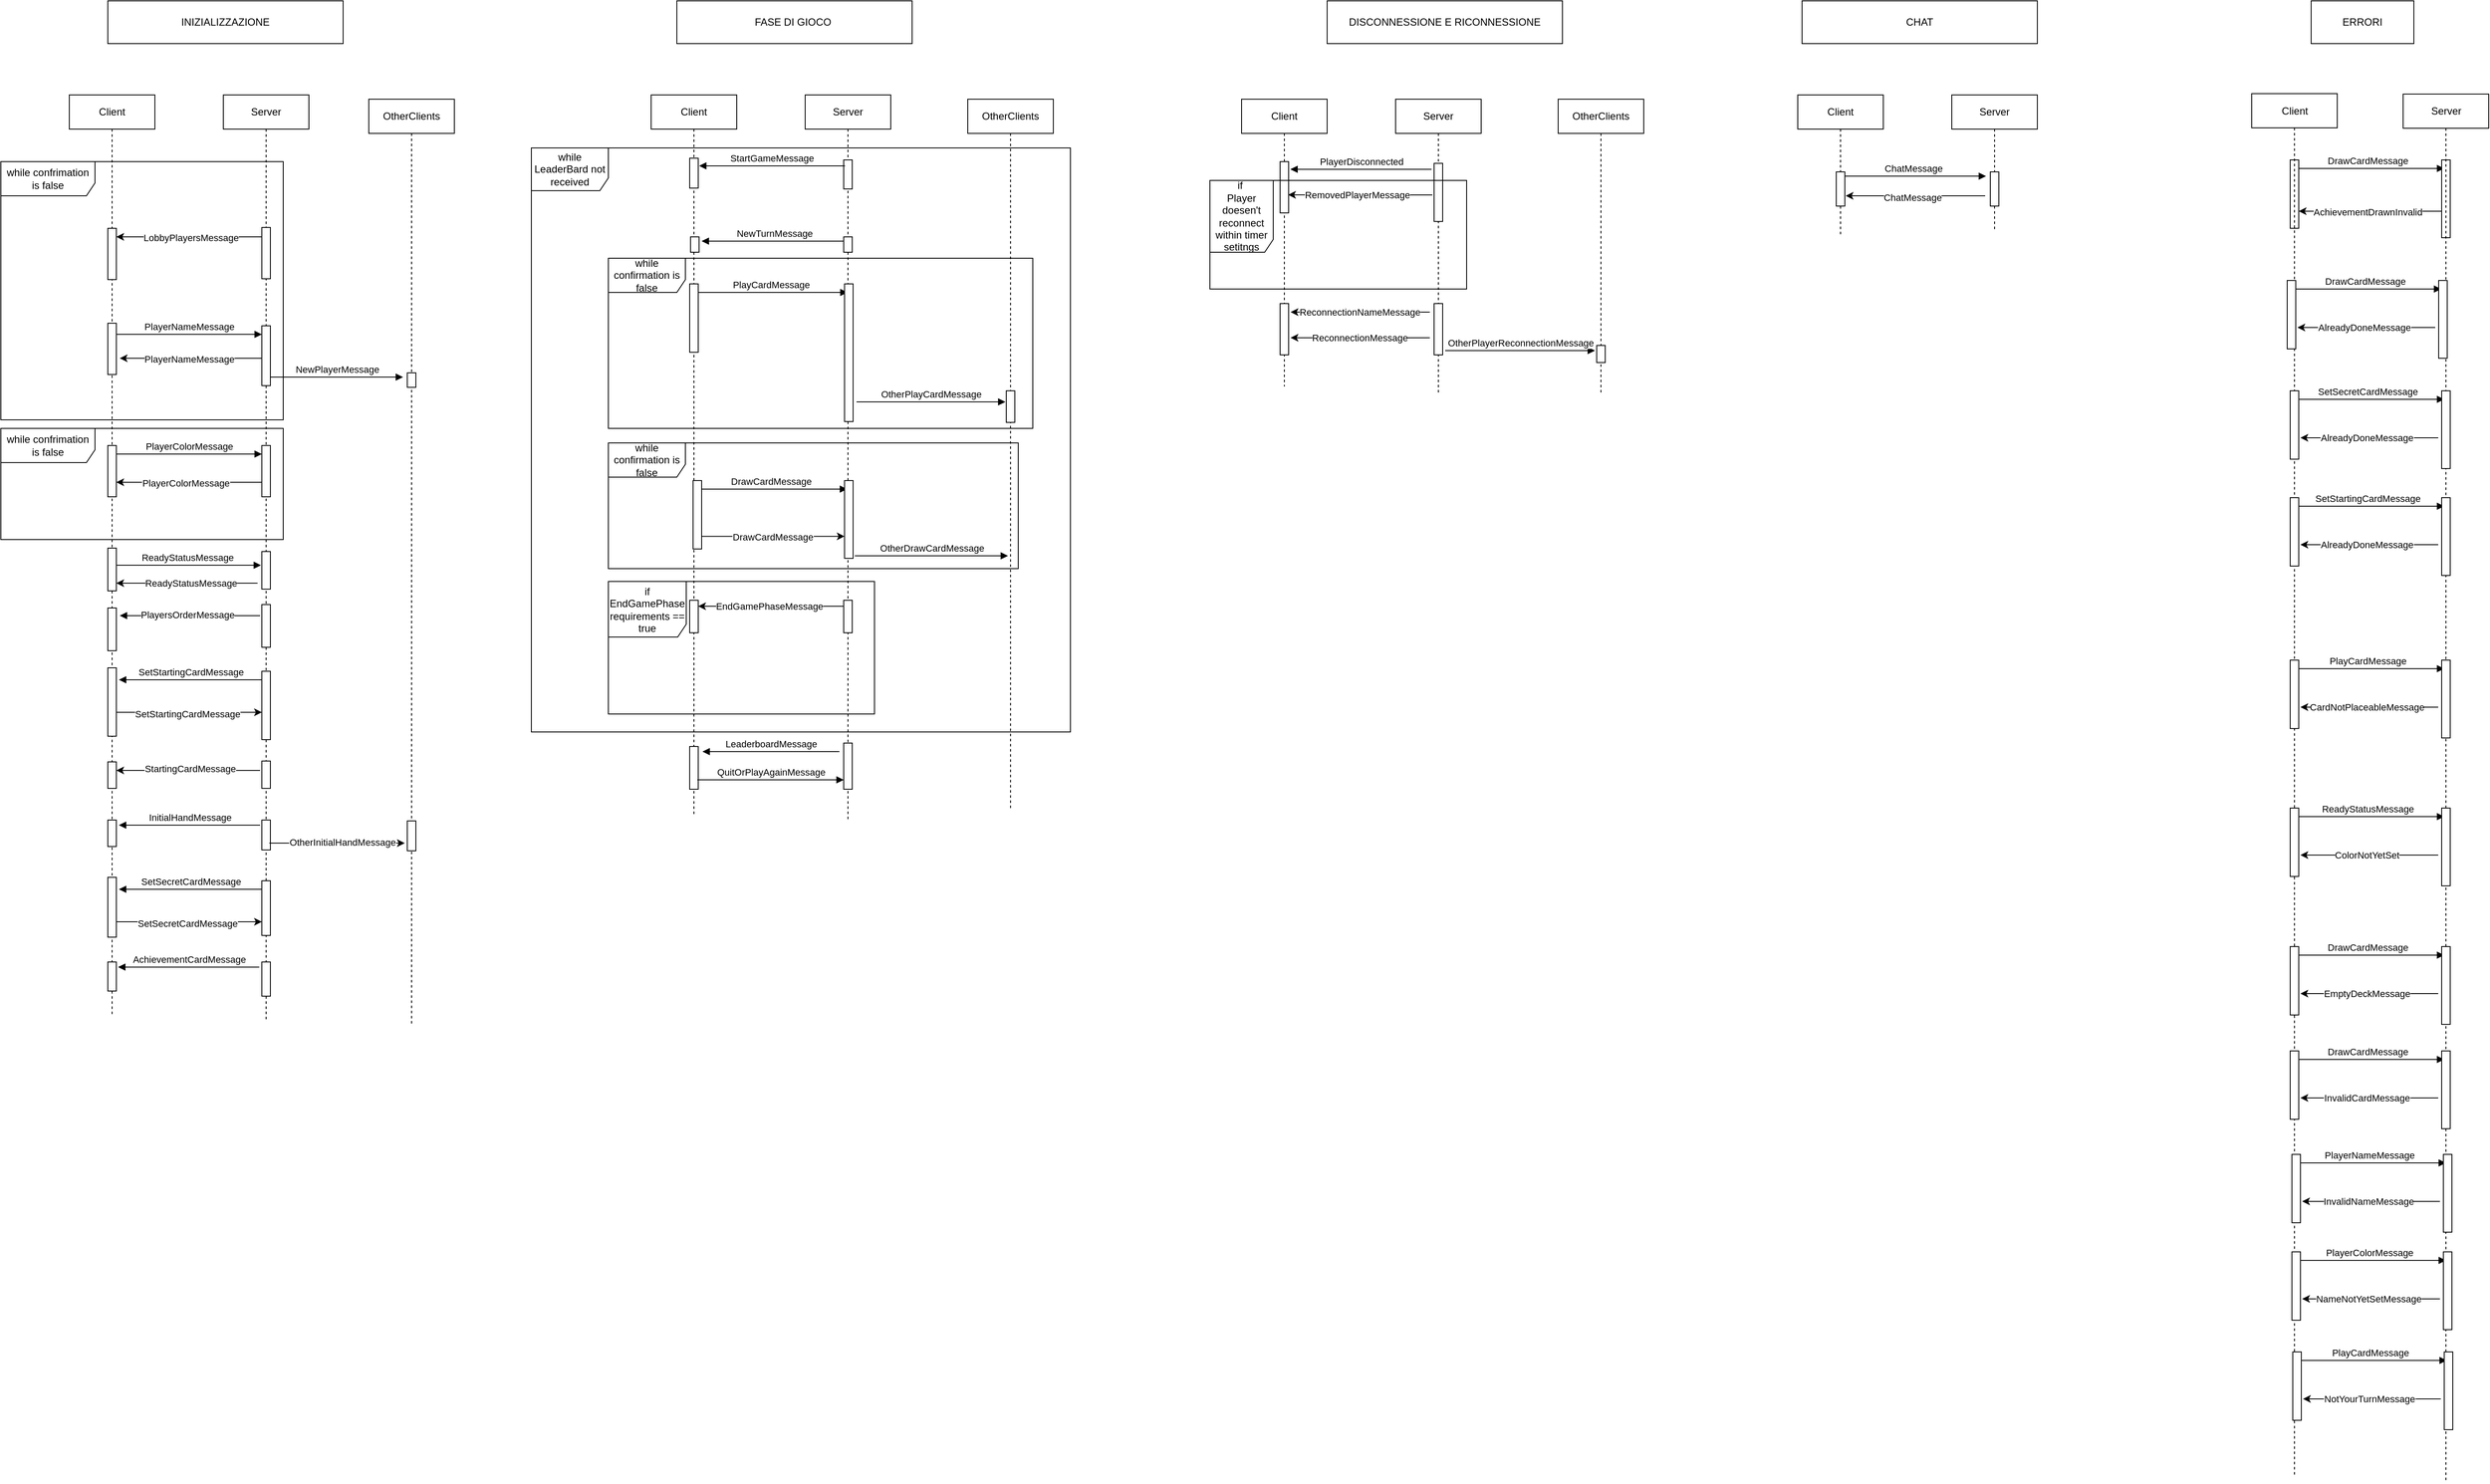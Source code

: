 <mxfile version="24.6.3" type="github">
  <diagram name="Page-1" id="2YBvvXClWsGukQMizWep">
    <mxGraphModel dx="2872" dy="1516" grid="0" gridSize="10" guides="1" tooltips="1" connect="1" arrows="1" fold="1" page="0" pageScale="1" pageWidth="850" pageHeight="1100" math="0" shadow="0">
      <root>
        <mxCell id="0" />
        <mxCell id="1" parent="0" />
        <mxCell id="aM9ryv3xv72pqoxQDRHE-1" value="Client" style="shape=umlLifeline;perimeter=lifelinePerimeter;whiteSpace=wrap;html=1;container=0;dropTarget=0;collapsible=0;recursiveResize=0;outlineConnect=0;portConstraint=eastwest;newEdgeStyle={&quot;edgeStyle&quot;:&quot;elbowEdgeStyle&quot;,&quot;elbow&quot;:&quot;vertical&quot;,&quot;curved&quot;:0,&quot;rounded&quot;:0};" parent="1" vertex="1">
          <mxGeometry x="40" y="10" width="100" height="1076" as="geometry" />
        </mxCell>
        <mxCell id="aM9ryv3xv72pqoxQDRHE-2" value="" style="html=1;points=[];perimeter=orthogonalPerimeter;outlineConnect=0;targetShapes=umlLifeline;portConstraint=eastwest;newEdgeStyle={&quot;edgeStyle&quot;:&quot;elbowEdgeStyle&quot;,&quot;elbow&quot;:&quot;vertical&quot;,&quot;curved&quot;:0,&quot;rounded&quot;:0};" parent="aM9ryv3xv72pqoxQDRHE-1" vertex="1">
          <mxGeometry x="45" y="267" width="10" height="60" as="geometry" />
        </mxCell>
        <mxCell id="TzS1LCkyJQZkEgtBNQex-35" value="" style="html=1;points=[[0,0,0,0,5],[0,1,0,0,-5],[1,0,0,0,5],[1,1,0,0,-5]];perimeter=orthogonalPerimeter;outlineConnect=0;targetShapes=umlLifeline;portConstraint=eastwest;newEdgeStyle={&quot;curved&quot;:0,&quot;rounded&quot;:0};" parent="aM9ryv3xv72pqoxQDRHE-1" vertex="1">
          <mxGeometry x="45" y="670" width="10" height="80" as="geometry" />
        </mxCell>
        <mxCell id="Fvfi_yW-NIccIC17RvOr-3" value="" style="html=1;points=[[0,0,0,0,5],[0,1,0,0,-5],[1,0,0,0,5],[1,1,0,0,-5]];perimeter=orthogonalPerimeter;outlineConnect=0;targetShapes=umlLifeline;portConstraint=eastwest;newEdgeStyle={&quot;curved&quot;:0,&quot;rounded&quot;:0};" parent="aM9ryv3xv72pqoxQDRHE-1" vertex="1">
          <mxGeometry x="45" y="848" width="10" height="31" as="geometry" />
        </mxCell>
        <mxCell id="aM9ryv3xv72pqoxQDRHE-5" value="Server" style="shape=umlLifeline;perimeter=lifelinePerimeter;whiteSpace=wrap;html=1;container=0;dropTarget=0;collapsible=0;recursiveResize=0;outlineConnect=0;portConstraint=eastwest;newEdgeStyle={&quot;edgeStyle&quot;:&quot;elbowEdgeStyle&quot;,&quot;elbow&quot;:&quot;vertical&quot;,&quot;curved&quot;:0,&quot;rounded&quot;:0};" parent="1" vertex="1">
          <mxGeometry x="220" y="10" width="100" height="1083" as="geometry" />
        </mxCell>
        <mxCell id="aM9ryv3xv72pqoxQDRHE-6" value="" style="html=1;points=[];perimeter=orthogonalPerimeter;outlineConnect=0;targetShapes=umlLifeline;portConstraint=eastwest;newEdgeStyle={&quot;edgeStyle&quot;:&quot;elbowEdgeStyle&quot;,&quot;elbow&quot;:&quot;vertical&quot;,&quot;curved&quot;:0,&quot;rounded&quot;:0};" parent="aM9ryv3xv72pqoxQDRHE-5" vertex="1">
          <mxGeometry x="45" y="270" width="10" height="70" as="geometry" />
        </mxCell>
        <mxCell id="TzS1LCkyJQZkEgtBNQex-30" value="" style="html=1;points=[[0,0,0,0,5],[0,1,0,0,-5],[1,0,0,0,5],[1,1,0,0,-5]];perimeter=orthogonalPerimeter;outlineConnect=0;targetShapes=umlLifeline;portConstraint=eastwest;newEdgeStyle={&quot;curved&quot;:0,&quot;rounded&quot;:0};" parent="aM9ryv3xv72pqoxQDRHE-5" vertex="1">
          <mxGeometry x="45" y="674" width="10" height="80" as="geometry" />
        </mxCell>
        <mxCell id="TzS1LCkyJQZkEgtBNQex-49" value="" style="html=1;points=[[0,0,0,0,5],[0,1,0,0,-5],[1,0,0,0,5],[1,1,0,0,-5]];perimeter=orthogonalPerimeter;outlineConnect=0;targetShapes=umlLifeline;portConstraint=eastwest;newEdgeStyle={&quot;curved&quot;:0,&quot;rounded&quot;:0};" parent="aM9ryv3xv72pqoxQDRHE-5" vertex="1">
          <mxGeometry x="45" y="534" width="10" height="44" as="geometry" />
        </mxCell>
        <mxCell id="Fvfi_yW-NIccIC17RvOr-4" value="" style="html=1;points=[[0,0,0,0,5],[0,1,0,0,-5],[1,0,0,0,5],[1,1,0,0,-5]];perimeter=orthogonalPerimeter;outlineConnect=0;targetShapes=umlLifeline;portConstraint=eastwest;newEdgeStyle={&quot;curved&quot;:0,&quot;rounded&quot;:0};" parent="aM9ryv3xv72pqoxQDRHE-5" vertex="1">
          <mxGeometry x="45" y="848" width="10" height="35" as="geometry" />
        </mxCell>
        <mxCell id="Fvfi_yW-NIccIC17RvOr-9" value="" style="html=1;points=[[0,0,0,0,5],[0,1,0,0,-5],[1,0,0,0,5],[1,1,0,0,-5]];perimeter=orthogonalPerimeter;outlineConnect=0;targetShapes=umlLifeline;portConstraint=eastwest;newEdgeStyle={&quot;curved&quot;:0,&quot;rounded&quot;:0};" parent="aM9ryv3xv72pqoxQDRHE-5" vertex="1">
          <mxGeometry x="45" y="596" width="10" height="50" as="geometry" />
        </mxCell>
        <mxCell id="DGeFTbc-uDnH9qFSbPcV-22" value="" style="html=1;points=[[0,0,0,0,5],[0,1,0,0,-5],[1,0,0,0,5],[1,1,0,0,-5]];perimeter=orthogonalPerimeter;outlineConnect=0;targetShapes=umlLifeline;portConstraint=eastwest;newEdgeStyle={&quot;curved&quot;:0,&quot;rounded&quot;:0};" parent="aM9ryv3xv72pqoxQDRHE-5" vertex="1">
          <mxGeometry x="45" y="779" width="10" height="32" as="geometry" />
        </mxCell>
        <mxCell id="aM9ryv3xv72pqoxQDRHE-7" value="PlayerNameMessage" style="html=1;verticalAlign=bottom;endArrow=block;edgeStyle=elbowEdgeStyle;elbow=horizontal;curved=0;rounded=0;" parent="1" source="aM9ryv3xv72pqoxQDRHE-2" target="aM9ryv3xv72pqoxQDRHE-6" edge="1">
          <mxGeometry relative="1" as="geometry">
            <mxPoint x="195" y="300" as="sourcePoint" />
            <Array as="points">
              <mxPoint x="180" y="290" />
            </Array>
          </mxGeometry>
        </mxCell>
        <mxCell id="TzS1LCkyJQZkEgtBNQex-1" value="while confrimation is false" style="shape=umlFrame;whiteSpace=wrap;html=1;pointerEvents=0;width=110;height=40;" parent="1" vertex="1">
          <mxGeometry x="-40" y="88" width="330" height="302" as="geometry" />
        </mxCell>
        <mxCell id="TzS1LCkyJQZkEgtBNQex-18" value="" style="html=1;points=[];perimeter=orthogonalPerimeter;outlineConnect=0;targetShapes=umlLifeline;portConstraint=eastwest;newEdgeStyle={&quot;edgeStyle&quot;:&quot;elbowEdgeStyle&quot;,&quot;elbow&quot;:&quot;vertical&quot;,&quot;curved&quot;:0,&quot;rounded&quot;:0};" parent="1" vertex="1">
          <mxGeometry x="85" y="420" width="10" height="60" as="geometry" />
        </mxCell>
        <mxCell id="TzS1LCkyJQZkEgtBNQex-19" value="" style="html=1;points=[];perimeter=orthogonalPerimeter;outlineConnect=0;targetShapes=umlLifeline;portConstraint=eastwest;newEdgeStyle={&quot;edgeStyle&quot;:&quot;elbowEdgeStyle&quot;,&quot;elbow&quot;:&quot;vertical&quot;,&quot;curved&quot;:0,&quot;rounded&quot;:0};" parent="1" vertex="1">
          <mxGeometry x="265" y="420" width="10" height="60" as="geometry" />
        </mxCell>
        <mxCell id="TzS1LCkyJQZkEgtBNQex-20" value="PlayerColorMessage" style="html=1;verticalAlign=bottom;endArrow=block;edgeStyle=elbowEdgeStyle;elbow=horizontal;curved=0;rounded=0;" parent="1" source="TzS1LCkyJQZkEgtBNQex-18" target="TzS1LCkyJQZkEgtBNQex-19" edge="1">
          <mxGeometry relative="1" as="geometry">
            <mxPoint x="195" y="440" as="sourcePoint" />
            <Array as="points">
              <mxPoint x="180" y="430" />
            </Array>
          </mxGeometry>
        </mxCell>
        <mxCell id="TzS1LCkyJQZkEgtBNQex-22" value="while confrimation is false" style="shape=umlFrame;whiteSpace=wrap;html=1;pointerEvents=0;width=110;height=40;" parent="1" vertex="1">
          <mxGeometry x="-40" y="400" width="330" height="130" as="geometry" />
        </mxCell>
        <mxCell id="TzS1LCkyJQZkEgtBNQex-27" value="ReadyStatusMessage" style="html=1;verticalAlign=bottom;endArrow=block;curved=0;rounded=0;" parent="1" edge="1">
          <mxGeometry width="80" relative="1" as="geometry">
            <mxPoint x="90.5" y="560" as="sourcePoint" />
            <mxPoint x="264" y="560" as="targetPoint" />
          </mxGeometry>
        </mxCell>
        <mxCell id="TzS1LCkyJQZkEgtBNQex-31" value="SetStartingCardMessage" style="html=1;verticalAlign=bottom;endArrow=block;curved=0;rounded=0;" parent="1" edge="1">
          <mxGeometry width="80" relative="1" as="geometry">
            <mxPoint x="265" y="694" as="sourcePoint" />
            <mxPoint x="98" y="694" as="targetPoint" />
          </mxGeometry>
        </mxCell>
        <mxCell id="TzS1LCkyJQZkEgtBNQex-42" value="OtherClients" style="shape=umlLifeline;perimeter=lifelinePerimeter;whiteSpace=wrap;html=1;container=0;dropTarget=0;collapsible=0;recursiveResize=0;outlineConnect=0;portConstraint=eastwest;newEdgeStyle={&quot;edgeStyle&quot;:&quot;elbowEdgeStyle&quot;,&quot;elbow&quot;:&quot;vertical&quot;,&quot;curved&quot;:0,&quot;rounded&quot;:0};" parent="1" vertex="1">
          <mxGeometry x="390" y="15" width="100" height="1082" as="geometry" />
        </mxCell>
        <mxCell id="TzS1LCkyJQZkEgtBNQex-43" value="" style="html=1;points=[];perimeter=orthogonalPerimeter;outlineConnect=0;targetShapes=umlLifeline;portConstraint=eastwest;newEdgeStyle={&quot;edgeStyle&quot;:&quot;elbowEdgeStyle&quot;,&quot;elbow&quot;:&quot;vertical&quot;,&quot;curved&quot;:0,&quot;rounded&quot;:0};" parent="TzS1LCkyJQZkEgtBNQex-42" vertex="1">
          <mxGeometry x="45" y="320" width="10" height="17" as="geometry" />
        </mxCell>
        <mxCell id="TzS1LCkyJQZkEgtBNQex-45" value="NewPlayerMessage" style="html=1;verticalAlign=bottom;endArrow=block;curved=0;rounded=0;" parent="1" edge="1">
          <mxGeometry width="80" relative="1" as="geometry">
            <mxPoint x="275" y="340" as="sourcePoint" />
            <mxPoint x="430" y="340" as="targetPoint" />
          </mxGeometry>
        </mxCell>
        <mxCell id="TzS1LCkyJQZkEgtBNQex-55" value="" style="html=1;points=[[0,0,0,0,5],[0,1,0,0,-5],[1,0,0,0,5],[1,1,0,0,-5]];perimeter=orthogonalPerimeter;outlineConnect=0;targetShapes=umlLifeline;portConstraint=eastwest;newEdgeStyle={&quot;curved&quot;:0,&quot;rounded&quot;:0};" parent="1" vertex="1">
          <mxGeometry x="85" y="1024" width="10" height="34" as="geometry" />
        </mxCell>
        <mxCell id="TzS1LCkyJQZkEgtBNQex-56" value="" style="html=1;points=[[0,0,0,0,5],[0,1,0,0,-5],[1,0,0,0,5],[1,1,0,0,-5]];perimeter=orthogonalPerimeter;outlineConnect=0;targetShapes=umlLifeline;portConstraint=eastwest;newEdgeStyle={&quot;curved&quot;:0,&quot;rounded&quot;:0};" parent="1" vertex="1">
          <mxGeometry x="265" y="1024" width="10" height="40" as="geometry" />
        </mxCell>
        <mxCell id="TzS1LCkyJQZkEgtBNQex-57" value="AchievementCardMessage" style="html=1;verticalAlign=bottom;endArrow=block;curved=0;rounded=0;" parent="1" edge="1">
          <mxGeometry width="80" relative="1" as="geometry">
            <mxPoint x="262" y="1030" as="sourcePoint" />
            <mxPoint x="97" y="1030" as="targetPoint" />
          </mxGeometry>
        </mxCell>
        <mxCell id="TzS1LCkyJQZkEgtBNQex-61" value="InitialHandMessage" style="html=1;verticalAlign=bottom;endArrow=block;curved=0;rounded=0;" parent="1" edge="1">
          <mxGeometry width="80" relative="1" as="geometry">
            <mxPoint x="263" y="864" as="sourcePoint" />
            <mxPoint x="97.947" y="864.0" as="targetPoint" />
          </mxGeometry>
        </mxCell>
        <mxCell id="TzS1LCkyJQZkEgtBNQex-79" value="Client" style="shape=umlLifeline;perimeter=lifelinePerimeter;whiteSpace=wrap;html=1;container=0;dropTarget=0;collapsible=0;recursiveResize=0;outlineConnect=0;portConstraint=eastwest;newEdgeStyle={&quot;edgeStyle&quot;:&quot;elbowEdgeStyle&quot;,&quot;elbow&quot;:&quot;vertical&quot;,&quot;curved&quot;:0,&quot;rounded&quot;:0};" parent="1" vertex="1">
          <mxGeometry x="720" y="10" width="100" height="842" as="geometry" />
        </mxCell>
        <mxCell id="Fvfi_yW-NIccIC17RvOr-10" value="" style="html=1;points=[[0,0,0,0,5],[0,1,0,0,-5],[1,0,0,0,5],[1,1,0,0,-5]];perimeter=orthogonalPerimeter;outlineConnect=0;targetShapes=umlLifeline;portConstraint=eastwest;newEdgeStyle={&quot;curved&quot;:0,&quot;rounded&quot;:0};" parent="TzS1LCkyJQZkEgtBNQex-79" vertex="1">
          <mxGeometry x="45" y="762" width="10" height="50" as="geometry" />
        </mxCell>
        <mxCell id="TzS1LCkyJQZkEgtBNQex-82" value="Server" style="shape=umlLifeline;perimeter=lifelinePerimeter;whiteSpace=wrap;html=1;container=0;dropTarget=0;collapsible=0;recursiveResize=0;outlineConnect=0;portConstraint=eastwest;newEdgeStyle={&quot;edgeStyle&quot;:&quot;elbowEdgeStyle&quot;,&quot;elbow&quot;:&quot;vertical&quot;,&quot;curved&quot;:0,&quot;rounded&quot;:0};" parent="1" vertex="1">
          <mxGeometry x="900" y="10" width="100" height="850" as="geometry" />
        </mxCell>
        <mxCell id="TzS1LCkyJQZkEgtBNQex-153" value="" style="html=1;points=[[0,0,0,0,5],[0,1,0,0,-5],[1,0,0,0,5],[1,1,0,0,-5]];perimeter=orthogonalPerimeter;outlineConnect=0;targetShapes=umlLifeline;portConstraint=eastwest;newEdgeStyle={&quot;curved&quot;:0,&quot;rounded&quot;:0};" parent="TzS1LCkyJQZkEgtBNQex-82" vertex="1">
          <mxGeometry x="45" y="758" width="10" height="54" as="geometry" />
        </mxCell>
        <mxCell id="TzS1LCkyJQZkEgtBNQex-86" value="OtherClients" style="shape=umlLifeline;perimeter=lifelinePerimeter;whiteSpace=wrap;html=1;container=0;dropTarget=0;collapsible=0;recursiveResize=0;outlineConnect=0;portConstraint=eastwest;newEdgeStyle={&quot;edgeStyle&quot;:&quot;elbowEdgeStyle&quot;,&quot;elbow&quot;:&quot;vertical&quot;,&quot;curved&quot;:0,&quot;rounded&quot;:0};" parent="1" vertex="1">
          <mxGeometry x="1090" y="15" width="100" height="829" as="geometry" />
        </mxCell>
        <mxCell id="TzS1LCkyJQZkEgtBNQex-91" value="NewTurnMessage" style="html=1;verticalAlign=bottom;endArrow=block;curved=0;rounded=0;" parent="1" edge="1">
          <mxGeometry width="80" relative="1" as="geometry">
            <mxPoint x="949.5" y="181" as="sourcePoint" />
            <mxPoint x="779" y="181" as="targetPoint" />
          </mxGeometry>
        </mxCell>
        <mxCell id="TzS1LCkyJQZkEgtBNQex-93" value="PlayCardMessage" style="html=1;verticalAlign=bottom;endArrow=block;curved=0;rounded=0;" parent="1" edge="1">
          <mxGeometry width="80" relative="1" as="geometry">
            <mxPoint x="770" y="241" as="sourcePoint" />
            <mxPoint x="949.5" y="241" as="targetPoint" />
          </mxGeometry>
        </mxCell>
        <mxCell id="TzS1LCkyJQZkEgtBNQex-94" value="while confirmation is false" style="shape=umlFrame;whiteSpace=wrap;html=1;pointerEvents=0;width=90;height=40;" parent="1" vertex="1">
          <mxGeometry x="670" y="201" width="496" height="199" as="geometry" />
        </mxCell>
        <mxCell id="TzS1LCkyJQZkEgtBNQex-98" value="" style="html=1;points=[[0,0,0,0,5],[0,1,0,0,-5],[1,0,0,0,5],[1,1,0,0,-5]];perimeter=orthogonalPerimeter;outlineConnect=0;targetShapes=umlLifeline;portConstraint=eastwest;newEdgeStyle={&quot;curved&quot;:0,&quot;rounded&quot;:0};" parent="1" vertex="1">
          <mxGeometry x="946" y="231" width="10" height="161" as="geometry" />
        </mxCell>
        <mxCell id="TzS1LCkyJQZkEgtBNQex-99" value="" style="html=1;points=[[0,0,0,0,5],[0,1,0,0,-5],[1,0,0,0,5],[1,1,0,0,-5]];perimeter=orthogonalPerimeter;outlineConnect=0;targetShapes=umlLifeline;portConstraint=eastwest;newEdgeStyle={&quot;curved&quot;:0,&quot;rounded&quot;:0};" parent="1" vertex="1">
          <mxGeometry x="765" y="231" width="10" height="80" as="geometry" />
        </mxCell>
        <mxCell id="TzS1LCkyJQZkEgtBNQex-100" value="OtherPlayCardMessage" style="html=1;verticalAlign=bottom;endArrow=block;curved=0;rounded=0;" parent="1" edge="1">
          <mxGeometry width="80" relative="1" as="geometry">
            <mxPoint x="960" y="369" as="sourcePoint" />
            <mxPoint x="1134" y="369" as="targetPoint" />
          </mxGeometry>
        </mxCell>
        <mxCell id="TzS1LCkyJQZkEgtBNQex-107" value="DrawCardMessage" style="html=1;verticalAlign=bottom;endArrow=block;curved=0;rounded=0;" parent="1" edge="1">
          <mxGeometry width="80" relative="1" as="geometry">
            <mxPoint x="770" y="471" as="sourcePoint" />
            <mxPoint x="949" y="471" as="targetPoint" />
          </mxGeometry>
        </mxCell>
        <mxCell id="TzS1LCkyJQZkEgtBNQex-108" value="while confirmation is false" style="shape=umlFrame;whiteSpace=wrap;html=1;pointerEvents=0;width=90;height=40;" parent="1" vertex="1">
          <mxGeometry x="670" y="417" width="479" height="147" as="geometry" />
        </mxCell>
        <mxCell id="TzS1LCkyJQZkEgtBNQex-110" value="" style="html=1;points=[[0,0,0,0,5],[0,1,0,0,-5],[1,0,0,0,5],[1,1,0,0,-5]];perimeter=orthogonalPerimeter;outlineConnect=0;targetShapes=umlLifeline;portConstraint=eastwest;newEdgeStyle={&quot;curved&quot;:0,&quot;rounded&quot;:0};" parent="1" vertex="1">
          <mxGeometry x="946" y="461" width="10" height="91" as="geometry" />
        </mxCell>
        <mxCell id="TzS1LCkyJQZkEgtBNQex-111" value="" style="html=1;points=[[0,0,0,0,5],[0,1,0,0,-5],[1,0,0,0,5],[1,1,0,0,-5]];perimeter=orthogonalPerimeter;outlineConnect=0;targetShapes=umlLifeline;portConstraint=eastwest;newEdgeStyle={&quot;curved&quot;:0,&quot;rounded&quot;:0};" parent="1" vertex="1">
          <mxGeometry x="769" y="461" width="10" height="80" as="geometry" />
        </mxCell>
        <mxCell id="TzS1LCkyJQZkEgtBNQex-112" value="OtherDrawCardMessage" style="html=1;verticalAlign=bottom;endArrow=block;curved=0;rounded=0;" parent="1" edge="1">
          <mxGeometry width="80" relative="1" as="geometry">
            <mxPoint x="958" y="549" as="sourcePoint" />
            <mxPoint x="1137" y="549" as="targetPoint" />
          </mxGeometry>
        </mxCell>
        <mxCell id="TzS1LCkyJQZkEgtBNQex-113" value="while LeaderBard not received" style="shape=umlFrame;whiteSpace=wrap;html=1;pointerEvents=0;width=90;height=50;" parent="1" vertex="1">
          <mxGeometry x="580" y="72" width="630" height="683" as="geometry" />
        </mxCell>
        <mxCell id="TzS1LCkyJQZkEgtBNQex-127" value="LeaderboardMessage" style="html=1;verticalAlign=bottom;endArrow=block;curved=0;rounded=0;" parent="1" edge="1">
          <mxGeometry width="80" relative="1" as="geometry">
            <mxPoint x="940" y="778" as="sourcePoint" />
            <mxPoint x="780" y="778" as="targetPoint" />
          </mxGeometry>
        </mxCell>
        <mxCell id="TzS1LCkyJQZkEgtBNQex-128" value="QuitOrPlayAgainMessage" style="html=1;verticalAlign=bottom;endArrow=block;curved=0;rounded=0;" parent="1" edge="1">
          <mxGeometry width="80" relative="1" as="geometry">
            <mxPoint x="774" y="811" as="sourcePoint" />
            <mxPoint x="945" y="811" as="targetPoint" />
          </mxGeometry>
        </mxCell>
        <mxCell id="TzS1LCkyJQZkEgtBNQex-129" value="Client" style="shape=umlLifeline;perimeter=lifelinePerimeter;whiteSpace=wrap;html=1;container=0;dropTarget=0;collapsible=0;recursiveResize=0;outlineConnect=0;portConstraint=eastwest;newEdgeStyle={&quot;edgeStyle&quot;:&quot;elbowEdgeStyle&quot;,&quot;elbow&quot;:&quot;vertical&quot;,&quot;curved&quot;:0,&quot;rounded&quot;:0};" parent="1" vertex="1">
          <mxGeometry x="1410" y="15" width="100" height="336" as="geometry" />
        </mxCell>
        <mxCell id="DGeFTbc-uDnH9qFSbPcV-53" value="" style="html=1;points=[[0,0,0,0,5],[0,1,0,0,-5],[1,0,0,0,5],[1,1,0,0,-5]];perimeter=orthogonalPerimeter;outlineConnect=0;targetShapes=umlLifeline;portConstraint=eastwest;newEdgeStyle={&quot;curved&quot;:0,&quot;rounded&quot;:0};" parent="TzS1LCkyJQZkEgtBNQex-129" vertex="1">
          <mxGeometry x="45" y="73" width="10" height="60" as="geometry" />
        </mxCell>
        <mxCell id="DGeFTbc-uDnH9qFSbPcV-58" value="" style="html=1;points=[[0,0,0,0,5],[0,1,0,0,-5],[1,0,0,0,5],[1,1,0,0,-5]];perimeter=orthogonalPerimeter;outlineConnect=0;targetShapes=umlLifeline;portConstraint=eastwest;newEdgeStyle={&quot;curved&quot;:0,&quot;rounded&quot;:0};" parent="TzS1LCkyJQZkEgtBNQex-129" vertex="1">
          <mxGeometry x="45" y="239" width="10" height="60" as="geometry" />
        </mxCell>
        <mxCell id="TzS1LCkyJQZkEgtBNQex-130" value="Server" style="shape=umlLifeline;perimeter=lifelinePerimeter;whiteSpace=wrap;html=1;container=0;dropTarget=0;collapsible=0;recursiveResize=0;outlineConnect=0;portConstraint=eastwest;newEdgeStyle={&quot;edgeStyle&quot;:&quot;elbowEdgeStyle&quot;,&quot;elbow&quot;:&quot;vertical&quot;,&quot;curved&quot;:0,&quot;rounded&quot;:0};" parent="1" vertex="1">
          <mxGeometry x="1590" y="15" width="100" height="346" as="geometry" />
        </mxCell>
        <mxCell id="DGeFTbc-uDnH9qFSbPcV-59" value="" style="html=1;points=[[0,0,0,0,5],[0,1,0,0,-5],[1,0,0,0,5],[1,1,0,0,-5]];perimeter=orthogonalPerimeter;outlineConnect=0;targetShapes=umlLifeline;portConstraint=eastwest;newEdgeStyle={&quot;curved&quot;:0,&quot;rounded&quot;:0};" parent="TzS1LCkyJQZkEgtBNQex-130" vertex="1">
          <mxGeometry x="45" y="239" width="10" height="60" as="geometry" />
        </mxCell>
        <mxCell id="TzS1LCkyJQZkEgtBNQex-131" value="OtherClients" style="shape=umlLifeline;perimeter=lifelinePerimeter;whiteSpace=wrap;html=1;container=0;dropTarget=0;collapsible=0;recursiveResize=0;outlineConnect=0;portConstraint=eastwest;newEdgeStyle={&quot;edgeStyle&quot;:&quot;elbowEdgeStyle&quot;,&quot;elbow&quot;:&quot;vertical&quot;,&quot;curved&quot;:0,&quot;rounded&quot;:0};" parent="1" vertex="1">
          <mxGeometry x="1780" y="15" width="100" height="343" as="geometry" />
        </mxCell>
        <mxCell id="DGeFTbc-uDnH9qFSbPcV-65" value="" style="html=1;points=[[0,0,0,0,5],[0,1,0,0,-5],[1,0,0,0,5],[1,1,0,0,-5]];perimeter=orthogonalPerimeter;outlineConnect=0;targetShapes=umlLifeline;portConstraint=eastwest;newEdgeStyle={&quot;curved&quot;:0,&quot;rounded&quot;:0};" parent="TzS1LCkyJQZkEgtBNQex-131" vertex="1">
          <mxGeometry x="45" y="288" width="10" height="20" as="geometry" />
        </mxCell>
        <mxCell id="TzS1LCkyJQZkEgtBNQex-136" value="OtherPlayerReconnectionMessage" style="html=1;verticalAlign=bottom;endArrow=block;curved=0;rounded=0;" parent="1" edge="1">
          <mxGeometry width="80" relative="1" as="geometry">
            <mxPoint x="1648" y="309" as="sourcePoint" />
            <mxPoint x="1823" y="309" as="targetPoint" />
          </mxGeometry>
        </mxCell>
        <mxCell id="TzS1LCkyJQZkEgtBNQex-139" value="Client" style="shape=umlLifeline;perimeter=lifelinePerimeter;whiteSpace=wrap;html=1;container=0;dropTarget=0;collapsible=0;recursiveResize=0;outlineConnect=0;portConstraint=eastwest;newEdgeStyle={&quot;edgeStyle&quot;:&quot;elbowEdgeStyle&quot;,&quot;elbow&quot;:&quot;vertical&quot;,&quot;curved&quot;:0,&quot;rounded&quot;:0};" parent="1" vertex="1">
          <mxGeometry x="2060" y="10" width="100" height="165" as="geometry" />
        </mxCell>
        <mxCell id="TzS1LCkyJQZkEgtBNQex-140" value="Server" style="shape=umlLifeline;perimeter=lifelinePerimeter;whiteSpace=wrap;html=1;container=0;dropTarget=0;collapsible=0;recursiveResize=0;outlineConnect=0;portConstraint=eastwest;newEdgeStyle={&quot;edgeStyle&quot;:&quot;elbowEdgeStyle&quot;,&quot;elbow&quot;:&quot;vertical&quot;,&quot;curved&quot;:0,&quot;rounded&quot;:0};" parent="1" vertex="1">
          <mxGeometry x="2240" y="10" width="100" height="160" as="geometry" />
        </mxCell>
        <mxCell id="TzS1LCkyJQZkEgtBNQex-152" value="" style="html=1;points=[[0,0,0,0,5],[0,1,0,0,-5],[1,0,0,0,5],[1,1,0,0,-5]];perimeter=orthogonalPerimeter;outlineConnect=0;targetShapes=umlLifeline;portConstraint=eastwest;newEdgeStyle={&quot;curved&quot;:0,&quot;rounded&quot;:0};" parent="TzS1LCkyJQZkEgtBNQex-140" vertex="1">
          <mxGeometry x="45" y="90" width="10" height="40" as="geometry" />
        </mxCell>
        <mxCell id="TzS1LCkyJQZkEgtBNQex-143" value="ChatMessage" style="html=1;verticalAlign=bottom;endArrow=block;curved=0;rounded=0;" parent="1" edge="1">
          <mxGeometry width="80" relative="1" as="geometry">
            <mxPoint x="2110" y="105" as="sourcePoint" />
            <mxPoint x="2280" y="105" as="targetPoint" />
          </mxGeometry>
        </mxCell>
        <mxCell id="TzS1LCkyJQZkEgtBNQex-145" value="" style="html=1;points=[[0,0,0,0,5],[0,1,0,0,-5],[1,0,0,0,5],[1,1,0,0,-5]];perimeter=orthogonalPerimeter;outlineConnect=0;targetShapes=umlLifeline;portConstraint=eastwest;newEdgeStyle={&quot;curved&quot;:0,&quot;rounded&quot;:0};" parent="1" vertex="1">
          <mxGeometry x="1635" y="90" width="10" height="68" as="geometry" />
        </mxCell>
        <mxCell id="TzS1LCkyJQZkEgtBNQex-148" value="INIZIALIZZAZIONE" style="html=1;whiteSpace=wrap;" parent="1" vertex="1">
          <mxGeometry x="85" y="-100" width="275" height="50" as="geometry" />
        </mxCell>
        <mxCell id="TzS1LCkyJQZkEgtBNQex-149" value="FASE DI GIOCO&amp;nbsp;" style="html=1;whiteSpace=wrap;" parent="1" vertex="1">
          <mxGeometry x="750" y="-100" width="275" height="50" as="geometry" />
        </mxCell>
        <mxCell id="TzS1LCkyJQZkEgtBNQex-150" value="DISCONNESSIONE E RICONNESSIONE" style="html=1;whiteSpace=wrap;" parent="1" vertex="1">
          <mxGeometry x="1510" y="-100" width="275" height="50" as="geometry" />
        </mxCell>
        <mxCell id="TzS1LCkyJQZkEgtBNQex-151" value="CHAT" style="html=1;whiteSpace=wrap;" parent="1" vertex="1">
          <mxGeometry x="2065" y="-100" width="275" height="50" as="geometry" />
        </mxCell>
        <mxCell id="Fvfi_yW-NIccIC17RvOr-8" value="" style="html=1;verticalAlign=bottom;endArrow=block;curved=0;rounded=0;" parent="1" edge="1">
          <mxGeometry width="80" relative="1" as="geometry">
            <mxPoint x="263" y="619" as="sourcePoint" />
            <mxPoint x="99" y="619" as="targetPoint" />
            <Array as="points">
              <mxPoint x="229" y="619" />
            </Array>
          </mxGeometry>
        </mxCell>
        <mxCell id="DGeFTbc-uDnH9qFSbPcV-8" value="PlayersOrderMessage" style="edgeLabel;html=1;align=center;verticalAlign=middle;resizable=0;points=[];" parent="Fvfi_yW-NIccIC17RvOr-8" vertex="1" connectable="0">
          <mxGeometry x="0.046" y="-1" relative="1" as="geometry">
            <mxPoint x="1" as="offset" />
          </mxGeometry>
        </mxCell>
        <mxCell id="Fvfi_yW-NIccIC17RvOr-7" value="" style="html=1;points=[[0,0,0,0,5],[0,1,0,0,-5],[1,0,0,0,5],[1,1,0,0,-5]];perimeter=orthogonalPerimeter;outlineConnect=0;targetShapes=umlLifeline;portConstraint=eastwest;newEdgeStyle={&quot;curved&quot;:0,&quot;rounded&quot;:0};" parent="1" vertex="1">
          <mxGeometry x="85" y="610" width="10" height="50" as="geometry" />
        </mxCell>
        <mxCell id="DGeFTbc-uDnH9qFSbPcV-1" value="" style="html=1;points=[];perimeter=orthogonalPerimeter;outlineConnect=0;targetShapes=umlLifeline;portConstraint=eastwest;newEdgeStyle={&quot;edgeStyle&quot;:&quot;elbowEdgeStyle&quot;,&quot;elbow&quot;:&quot;vertical&quot;,&quot;curved&quot;:0,&quot;rounded&quot;:0};" parent="1" vertex="1">
          <mxGeometry x="85" y="166" width="10" height="60" as="geometry" />
        </mxCell>
        <mxCell id="DGeFTbc-uDnH9qFSbPcV-2" value="" style="html=1;points=[];perimeter=orthogonalPerimeter;outlineConnect=0;targetShapes=umlLifeline;portConstraint=eastwest;newEdgeStyle={&quot;edgeStyle&quot;:&quot;elbowEdgeStyle&quot;,&quot;elbow&quot;:&quot;vertical&quot;,&quot;curved&quot;:0,&quot;rounded&quot;:0};" parent="1" vertex="1">
          <mxGeometry x="265" y="165" width="10" height="60" as="geometry" />
        </mxCell>
        <mxCell id="DGeFTbc-uDnH9qFSbPcV-3" value="" style="endArrow=classic;html=1;rounded=0;exitX=0;exitY=0.35;exitDx=0;exitDy=0;exitPerimeter=0;" parent="1" edge="1">
          <mxGeometry width="50" height="50" relative="1" as="geometry">
            <mxPoint x="265" y="176" as="sourcePoint" />
            <mxPoint x="95" y="176" as="targetPoint" />
          </mxGeometry>
        </mxCell>
        <mxCell id="DGeFTbc-uDnH9qFSbPcV-4" value="LobbyPlayersMessage" style="edgeLabel;html=1;align=center;verticalAlign=middle;resizable=0;points=[];" parent="DGeFTbc-uDnH9qFSbPcV-3" vertex="1" connectable="0">
          <mxGeometry x="-0.026" y="1" relative="1" as="geometry">
            <mxPoint as="offset" />
          </mxGeometry>
        </mxCell>
        <mxCell id="DGeFTbc-uDnH9qFSbPcV-5" value="" style="html=1;points=[[0,0,0,0,5],[0,1,0,0,-5],[1,0,0,0,5],[1,1,0,0,-5]];perimeter=orthogonalPerimeter;outlineConnect=0;targetShapes=umlLifeline;portConstraint=eastwest;newEdgeStyle={&quot;curved&quot;:0,&quot;rounded&quot;:0};" parent="1" vertex="1">
          <mxGeometry x="85" y="540" width="10" height="50" as="geometry" />
        </mxCell>
        <mxCell id="DGeFTbc-uDnH9qFSbPcV-6" value="" style="endArrow=classic;html=1;rounded=0;" parent="1" edge="1">
          <mxGeometry width="50" height="50" relative="1" as="geometry">
            <mxPoint x="260" y="581" as="sourcePoint" />
            <mxPoint x="95" y="581" as="targetPoint" />
          </mxGeometry>
        </mxCell>
        <mxCell id="DGeFTbc-uDnH9qFSbPcV-7" value="ReadyStatusMessage" style="edgeLabel;html=1;align=center;verticalAlign=middle;resizable=0;points=[];" parent="DGeFTbc-uDnH9qFSbPcV-6" vertex="1" connectable="0">
          <mxGeometry x="-0.037" relative="1" as="geometry">
            <mxPoint x="1" as="offset" />
          </mxGeometry>
        </mxCell>
        <mxCell id="DGeFTbc-uDnH9qFSbPcV-9" value="" style="endArrow=classic;html=1;rounded=0;" parent="1" source="aM9ryv3xv72pqoxQDRHE-6" edge="1">
          <mxGeometry width="50" height="50" relative="1" as="geometry">
            <mxPoint x="357" y="368" as="sourcePoint" />
            <mxPoint x="99" y="318" as="targetPoint" />
          </mxGeometry>
        </mxCell>
        <mxCell id="DGeFTbc-uDnH9qFSbPcV-13" value="PlayerNameMessage" style="edgeLabel;html=1;align=center;verticalAlign=middle;resizable=0;points=[];" parent="DGeFTbc-uDnH9qFSbPcV-9" vertex="1" connectable="0">
          <mxGeometry x="0.031" y="1" relative="1" as="geometry">
            <mxPoint as="offset" />
          </mxGeometry>
        </mxCell>
        <mxCell id="DGeFTbc-uDnH9qFSbPcV-16" value="" style="endArrow=classic;html=1;rounded=0;" parent="1" edge="1">
          <mxGeometry width="50" height="50" relative="1" as="geometry">
            <mxPoint x="265" y="463" as="sourcePoint" />
            <mxPoint x="95" y="463" as="targetPoint" />
          </mxGeometry>
        </mxCell>
        <mxCell id="DGeFTbc-uDnH9qFSbPcV-18" value="PlayerColorMessage" style="edgeLabel;html=1;align=center;verticalAlign=middle;resizable=0;points=[];" parent="DGeFTbc-uDnH9qFSbPcV-16" vertex="1" connectable="0">
          <mxGeometry x="0.048" y="1" relative="1" as="geometry">
            <mxPoint as="offset" />
          </mxGeometry>
        </mxCell>
        <mxCell id="DGeFTbc-uDnH9qFSbPcV-19" value="" style="endArrow=classic;html=1;rounded=0;" parent="1" edge="1">
          <mxGeometry width="50" height="50" relative="1" as="geometry">
            <mxPoint x="95" y="732" as="sourcePoint" />
            <mxPoint x="265" y="732" as="targetPoint" />
          </mxGeometry>
        </mxCell>
        <mxCell id="DGeFTbc-uDnH9qFSbPcV-20" value="SetStartingCardMessage" style="edgeLabel;html=1;align=center;verticalAlign=middle;resizable=0;points=[];" parent="DGeFTbc-uDnH9qFSbPcV-19" vertex="1" connectable="0">
          <mxGeometry x="-0.021" y="-2" relative="1" as="geometry">
            <mxPoint as="offset" />
          </mxGeometry>
        </mxCell>
        <mxCell id="DGeFTbc-uDnH9qFSbPcV-21" value="" style="html=1;points=[[0,0,0,0,5],[0,1,0,0,-5],[1,0,0,0,5],[1,1,0,0,-5]];perimeter=orthogonalPerimeter;outlineConnect=0;targetShapes=umlLifeline;portConstraint=eastwest;newEdgeStyle={&quot;curved&quot;:0,&quot;rounded&quot;:0};" parent="1" vertex="1">
          <mxGeometry x="85" y="790" width="10" height="31" as="geometry" />
        </mxCell>
        <mxCell id="DGeFTbc-uDnH9qFSbPcV-23" value="" style="endArrow=classic;html=1;rounded=0;entryX=1;entryY=0;entryDx=0;entryDy=5;entryPerimeter=0;" parent="1" edge="1">
          <mxGeometry width="50" height="50" relative="1" as="geometry">
            <mxPoint x="263" y="800" as="sourcePoint" />
            <mxPoint x="95" y="800" as="targetPoint" />
          </mxGeometry>
        </mxCell>
        <mxCell id="DGeFTbc-uDnH9qFSbPcV-24" value="StartingCardMessage" style="edgeLabel;html=1;align=center;verticalAlign=middle;resizable=0;points=[];" parent="DGeFTbc-uDnH9qFSbPcV-23" vertex="1" connectable="0">
          <mxGeometry x="-0.019" y="-2" relative="1" as="geometry">
            <mxPoint as="offset" />
          </mxGeometry>
        </mxCell>
        <mxCell id="DGeFTbc-uDnH9qFSbPcV-25" value="" style="endArrow=classic;html=1;rounded=0;exitX=0.538;exitY=0.873;exitDx=0;exitDy=0;exitPerimeter=0;" parent="1" edge="1">
          <mxGeometry width="50" height="50" relative="1" as="geometry">
            <mxPoint x="273.8" y="885.014" as="sourcePoint" />
            <mxPoint x="432" y="885" as="targetPoint" />
          </mxGeometry>
        </mxCell>
        <mxCell id="DGeFTbc-uDnH9qFSbPcV-27" value="OtherInitialHandMessage" style="edgeLabel;html=1;align=center;verticalAlign=middle;resizable=0;points=[];" parent="DGeFTbc-uDnH9qFSbPcV-25" vertex="1" connectable="0">
          <mxGeometry x="0.068" y="1" relative="1" as="geometry">
            <mxPoint as="offset" />
          </mxGeometry>
        </mxCell>
        <mxCell id="DGeFTbc-uDnH9qFSbPcV-26" value="" style="html=1;points=[[0,0,0,0,5],[0,1,0,0,-5],[1,0,0,0,5],[1,1,0,0,-5]];perimeter=orthogonalPerimeter;outlineConnect=0;targetShapes=umlLifeline;portConstraint=eastwest;newEdgeStyle={&quot;curved&quot;:0,&quot;rounded&quot;:0};" parent="1" vertex="1">
          <mxGeometry x="435" y="859" width="10" height="35" as="geometry" />
        </mxCell>
        <mxCell id="DGeFTbc-uDnH9qFSbPcV-28" value="" style="html=1;points=[[0,0,0,0,5],[0,1,0,0,-5],[1,0,0,0,5],[1,1,0,0,-5]];perimeter=orthogonalPerimeter;outlineConnect=0;targetShapes=umlLifeline;portConstraint=eastwest;newEdgeStyle={&quot;curved&quot;:0,&quot;rounded&quot;:0};" parent="1" vertex="1">
          <mxGeometry x="85" y="925" width="10" height="70" as="geometry" />
        </mxCell>
        <mxCell id="DGeFTbc-uDnH9qFSbPcV-29" value="" style="html=1;points=[[0,0,0,0,5],[0,1,0,0,-5],[1,0,0,0,5],[1,1,0,0,-5]];perimeter=orthogonalPerimeter;outlineConnect=0;targetShapes=umlLifeline;portConstraint=eastwest;newEdgeStyle={&quot;curved&quot;:0,&quot;rounded&quot;:0};" parent="1" vertex="1">
          <mxGeometry x="265" y="929" width="10" height="64" as="geometry" />
        </mxCell>
        <mxCell id="DGeFTbc-uDnH9qFSbPcV-30" value="SetSecretCardMessage" style="html=1;verticalAlign=bottom;endArrow=block;curved=0;rounded=0;" parent="1" edge="1">
          <mxGeometry width="80" relative="1" as="geometry">
            <mxPoint x="265" y="939" as="sourcePoint" />
            <mxPoint x="98" y="939" as="targetPoint" />
          </mxGeometry>
        </mxCell>
        <mxCell id="DGeFTbc-uDnH9qFSbPcV-31" value="" style="endArrow=classic;html=1;rounded=0;" parent="1" edge="1">
          <mxGeometry width="50" height="50" relative="1" as="geometry">
            <mxPoint x="95" y="977" as="sourcePoint" />
            <mxPoint x="265" y="977" as="targetPoint" />
          </mxGeometry>
        </mxCell>
        <mxCell id="DGeFTbc-uDnH9qFSbPcV-32" value="SetSecretCardMessage" style="edgeLabel;html=1;align=center;verticalAlign=middle;resizable=0;points=[];" parent="DGeFTbc-uDnH9qFSbPcV-31" vertex="1" connectable="0">
          <mxGeometry x="-0.021" y="-2" relative="1" as="geometry">
            <mxPoint as="offset" />
          </mxGeometry>
        </mxCell>
        <mxCell id="DGeFTbc-uDnH9qFSbPcV-34" value="" style="html=1;points=[[0,0,0,0,5],[0,1,0,0,-5],[1,0,0,0,5],[1,1,0,0,-5]];perimeter=orthogonalPerimeter;outlineConnect=0;targetShapes=umlLifeline;portConstraint=eastwest;newEdgeStyle={&quot;curved&quot;:0,&quot;rounded&quot;:0};" parent="1" vertex="1">
          <mxGeometry x="766" y="176" width="10" height="18" as="geometry" />
        </mxCell>
        <mxCell id="DGeFTbc-uDnH9qFSbPcV-35" value="" style="endArrow=classic;html=1;rounded=0;entryX=0.46;entryY=0.668;entryDx=0;entryDy=0;entryPerimeter=0;" parent="1" edge="1">
          <mxGeometry width="50" height="50" relative="1" as="geometry">
            <mxPoint x="779.0" y="526.2" as="sourcePoint" />
            <mxPoint x="946" y="526.2" as="targetPoint" />
          </mxGeometry>
        </mxCell>
        <mxCell id="DGeFTbc-uDnH9qFSbPcV-36" value="DrawCardMessage" style="edgeLabel;html=1;align=center;verticalAlign=middle;resizable=0;points=[];" parent="DGeFTbc-uDnH9qFSbPcV-35" vertex="1" connectable="0">
          <mxGeometry x="-0.003" y="-1" relative="1" as="geometry">
            <mxPoint as="offset" />
          </mxGeometry>
        </mxCell>
        <mxCell id="DGeFTbc-uDnH9qFSbPcV-37" value="" style="html=1;points=[[0,0,0,0,5],[0,1,0,0,-5],[1,0,0,0,5],[1,1,0,0,-5]];perimeter=orthogonalPerimeter;outlineConnect=0;targetShapes=umlLifeline;portConstraint=eastwest;newEdgeStyle={&quot;curved&quot;:0,&quot;rounded&quot;:0};" parent="1" vertex="1">
          <mxGeometry x="1135" y="356" width="10" height="37" as="geometry" />
        </mxCell>
        <mxCell id="DGeFTbc-uDnH9qFSbPcV-38" value="" style="html=1;points=[[0,0,0,0,5],[0,1,0,0,-5],[1,0,0,0,5],[1,1,0,0,-5]];perimeter=orthogonalPerimeter;outlineConnect=0;targetShapes=umlLifeline;portConstraint=eastwest;newEdgeStyle={&quot;curved&quot;:0,&quot;rounded&quot;:0};" parent="1" vertex="1">
          <mxGeometry x="765" y="601" width="10" height="38" as="geometry" />
        </mxCell>
        <mxCell id="DGeFTbc-uDnH9qFSbPcV-39" value="if EndGamePhase requirements == true" style="shape=umlFrame;whiteSpace=wrap;html=1;pointerEvents=0;width=91;height=65;" parent="1" vertex="1">
          <mxGeometry x="670" y="579" width="311" height="155" as="geometry" />
        </mxCell>
        <mxCell id="DGeFTbc-uDnH9qFSbPcV-40" value="" style="html=1;points=[[0,0,0,0,5],[0,1,0,0,-5],[1,0,0,0,5],[1,1,0,0,-5]];perimeter=orthogonalPerimeter;outlineConnect=0;targetShapes=umlLifeline;portConstraint=eastwest;newEdgeStyle={&quot;curved&quot;:0,&quot;rounded&quot;:0};" parent="1" vertex="1">
          <mxGeometry x="945" y="601" width="10" height="38" as="geometry" />
        </mxCell>
        <mxCell id="DGeFTbc-uDnH9qFSbPcV-41" value="" style="endArrow=classic;html=1;rounded=0;entryX=1;entryY=0;entryDx=0;entryDy=5;entryPerimeter=0;exitX=0;exitY=0;exitDx=0;exitDy=5;exitPerimeter=0;" parent="1" edge="1">
          <mxGeometry width="50" height="50" relative="1" as="geometry">
            <mxPoint x="945" y="608" as="sourcePoint" />
            <mxPoint x="775" y="608" as="targetPoint" />
          </mxGeometry>
        </mxCell>
        <mxCell id="DGeFTbc-uDnH9qFSbPcV-42" value="EndGamePhaseMessage" style="edgeLabel;html=1;align=center;verticalAlign=middle;resizable=0;points=[];" parent="DGeFTbc-uDnH9qFSbPcV-41" vertex="1" connectable="0">
          <mxGeometry x="0.026" relative="1" as="geometry">
            <mxPoint as="offset" />
          </mxGeometry>
        </mxCell>
        <mxCell id="DGeFTbc-uDnH9qFSbPcV-43" value="" style="html=1;points=[[0,0,0,0,5],[0,1,0,0,-5],[1,0,0,0,5],[1,1,0,0,-5]];perimeter=orthogonalPerimeter;outlineConnect=0;targetShapes=umlLifeline;portConstraint=eastwest;newEdgeStyle={&quot;curved&quot;:0,&quot;rounded&quot;:0};" parent="1" vertex="1">
          <mxGeometry x="765" y="84" width="10" height="35" as="geometry" />
        </mxCell>
        <mxCell id="DGeFTbc-uDnH9qFSbPcV-44" value="" style="html=1;points=[[0,0,0,0,5],[0,1,0,0,-5],[1,0,0,0,5],[1,1,0,0,-5]];perimeter=orthogonalPerimeter;outlineConnect=0;targetShapes=umlLifeline;portConstraint=eastwest;newEdgeStyle={&quot;curved&quot;:0,&quot;rounded&quot;:0};" parent="1" vertex="1">
          <mxGeometry x="945" y="86" width="10" height="34" as="geometry" />
        </mxCell>
        <mxCell id="DGeFTbc-uDnH9qFSbPcV-45" value="StartGameMessage" style="html=1;verticalAlign=bottom;endArrow=block;curved=0;rounded=0;" parent="1" edge="1">
          <mxGeometry width="80" relative="1" as="geometry">
            <mxPoint x="946.5" y="93" as="sourcePoint" />
            <mxPoint x="776" y="93" as="targetPoint" />
          </mxGeometry>
        </mxCell>
        <mxCell id="DGeFTbc-uDnH9qFSbPcV-47" value="" style="html=1;points=[[0,0,0,0,5],[0,1,0,0,-5],[1,0,0,0,5],[1,1,0,0,-5]];perimeter=orthogonalPerimeter;outlineConnect=0;targetShapes=umlLifeline;portConstraint=eastwest;newEdgeStyle={&quot;curved&quot;:0,&quot;rounded&quot;:0};" parent="1" vertex="1">
          <mxGeometry x="945" y="176" width="10" height="18" as="geometry" />
        </mxCell>
        <mxCell id="DGeFTbc-uDnH9qFSbPcV-49" value="" style="html=1;points=[[0,0,0,0,5],[0,1,0,0,-5],[1,0,0,0,5],[1,1,0,0,-5]];perimeter=orthogonalPerimeter;outlineConnect=0;targetShapes=umlLifeline;portConstraint=eastwest;newEdgeStyle={&quot;curved&quot;:0,&quot;rounded&quot;:0};" parent="1" vertex="1">
          <mxGeometry x="2105" y="100" width="10" height="40" as="geometry" />
        </mxCell>
        <mxCell id="DGeFTbc-uDnH9qFSbPcV-50" value="" style="endArrow=classic;html=1;rounded=0;" parent="1" edge="1">
          <mxGeometry width="50" height="50" relative="1" as="geometry">
            <mxPoint x="2279" y="128" as="sourcePoint" />
            <mxPoint x="2116" y="128" as="targetPoint" />
          </mxGeometry>
        </mxCell>
        <mxCell id="DGeFTbc-uDnH9qFSbPcV-51" value="ChatMessage" style="edgeLabel;html=1;align=center;verticalAlign=middle;resizable=0;points=[];" parent="DGeFTbc-uDnH9qFSbPcV-50" vertex="1" connectable="0">
          <mxGeometry x="0.061" y="2" relative="1" as="geometry">
            <mxPoint x="1" as="offset" />
          </mxGeometry>
        </mxCell>
        <mxCell id="DGeFTbc-uDnH9qFSbPcV-54" value="PlayerDisconnected" style="html=1;verticalAlign=bottom;endArrow=block;curved=0;rounded=0;" parent="1" edge="1">
          <mxGeometry width="80" relative="1" as="geometry">
            <mxPoint x="1632" y="97" as="sourcePoint" />
            <mxPoint x="1467" y="97" as="targetPoint" />
          </mxGeometry>
        </mxCell>
        <mxCell id="DGeFTbc-uDnH9qFSbPcV-55" value="" style="endArrow=classic;html=1;rounded=0;entryX=0.544;entryY=0.565;entryDx=0;entryDy=0;entryPerimeter=0;" parent="1" edge="1">
          <mxGeometry width="50" height="50" relative="1" as="geometry">
            <mxPoint x="1633" y="127" as="sourcePoint" />
            <mxPoint x="1464.4" y="126.83" as="targetPoint" />
          </mxGeometry>
        </mxCell>
        <mxCell id="DGeFTbc-uDnH9qFSbPcV-56" value="RemovedPlayerMessage" style="edgeLabel;html=1;align=center;verticalAlign=middle;resizable=0;points=[];" parent="DGeFTbc-uDnH9qFSbPcV-55" vertex="1" connectable="0">
          <mxGeometry x="0.049" relative="1" as="geometry">
            <mxPoint as="offset" />
          </mxGeometry>
        </mxCell>
        <mxCell id="DGeFTbc-uDnH9qFSbPcV-57" value="if&amp;nbsp;&lt;div&gt;Player doesen&#39;t reconnect within timer setitngs&lt;/div&gt;" style="shape=umlFrame;whiteSpace=wrap;html=1;pointerEvents=0;width=74;height=84;" parent="1" vertex="1">
          <mxGeometry x="1373" y="110" width="300" height="127" as="geometry" />
        </mxCell>
        <mxCell id="DGeFTbc-uDnH9qFSbPcV-60" value="" style="endArrow=classic;html=1;rounded=0;" parent="1" edge="1">
          <mxGeometry width="50" height="50" relative="1" as="geometry">
            <mxPoint x="1630" y="264" as="sourcePoint" />
            <mxPoint x="1467.324" y="264" as="targetPoint" />
          </mxGeometry>
        </mxCell>
        <mxCell id="DGeFTbc-uDnH9qFSbPcV-61" value="ReconnectionNameMessage" style="edgeLabel;html=1;align=center;verticalAlign=middle;resizable=0;points=[];" parent="DGeFTbc-uDnH9qFSbPcV-60" vertex="1" connectable="0">
          <mxGeometry x="0.015" relative="1" as="geometry">
            <mxPoint as="offset" />
          </mxGeometry>
        </mxCell>
        <mxCell id="DGeFTbc-uDnH9qFSbPcV-62" value="" style="endArrow=classic;html=1;rounded=0;" parent="1" edge="1">
          <mxGeometry width="50" height="50" relative="1" as="geometry">
            <mxPoint x="1630" y="294" as="sourcePoint" />
            <mxPoint x="1467.324" y="294" as="targetPoint" />
          </mxGeometry>
        </mxCell>
        <mxCell id="DGeFTbc-uDnH9qFSbPcV-63" value="ReconnectionMessage" style="edgeLabel;html=1;align=center;verticalAlign=middle;resizable=0;points=[];" parent="DGeFTbc-uDnH9qFSbPcV-62" vertex="1" connectable="0">
          <mxGeometry x="0.015" relative="1" as="geometry">
            <mxPoint as="offset" />
          </mxGeometry>
        </mxCell>
        <mxCell id="DGeFTbc-uDnH9qFSbPcV-66" value="ERRORI" style="rounded=0;whiteSpace=wrap;html=1;" parent="1" vertex="1">
          <mxGeometry x="2660" y="-100" width="120" height="50" as="geometry" />
        </mxCell>
        <mxCell id="DGeFTbc-uDnH9qFSbPcV-187" value="DrawCardMessage" style="html=1;verticalAlign=bottom;endArrow=block;curved=0;rounded=0;" parent="1" edge="1">
          <mxGeometry width="80" relative="1" as="geometry">
            <mxPoint x="2636.5" y="96" as="sourcePoint" />
            <mxPoint x="2815.5" y="96" as="targetPoint" />
          </mxGeometry>
        </mxCell>
        <mxCell id="DGeFTbc-uDnH9qFSbPcV-189" value="" style="html=1;points=[[0,0,0,0,5],[0,1,0,0,-5],[1,0,0,0,5],[1,1,0,0,-5]];perimeter=orthogonalPerimeter;outlineConnect=0;targetShapes=umlLifeline;portConstraint=eastwest;newEdgeStyle={&quot;curved&quot;:0,&quot;rounded&quot;:0};" parent="1" vertex="1">
          <mxGeometry x="2812.5" y="86" width="10" height="91" as="geometry" />
        </mxCell>
        <mxCell id="DGeFTbc-uDnH9qFSbPcV-190" value="" style="html=1;points=[[0,0,0,0,5],[0,1,0,0,-5],[1,0,0,0,5],[1,1,0,0,-5]];perimeter=orthogonalPerimeter;outlineConnect=0;targetShapes=umlLifeline;portConstraint=eastwest;newEdgeStyle={&quot;curved&quot;:0,&quot;rounded&quot;:0};" parent="1" vertex="1">
          <mxGeometry x="2635.5" y="86" width="10" height="80" as="geometry" />
        </mxCell>
        <mxCell id="DGeFTbc-uDnH9qFSbPcV-194" value="" style="endArrow=classic;html=1;rounded=0;entryX=1;entryY=1;entryDx=0;entryDy=-5;entryPerimeter=0;" parent="1" edge="1">
          <mxGeometry width="50" height="50" relative="1" as="geometry">
            <mxPoint x="2812.5" y="146" as="sourcePoint" />
            <mxPoint x="2645.5" y="146" as="targetPoint" />
          </mxGeometry>
        </mxCell>
        <mxCell id="DGeFTbc-uDnH9qFSbPcV-195" value="AchievementDrawnInvalid" style="edgeLabel;html=1;align=center;verticalAlign=middle;resizable=0;points=[];" parent="DGeFTbc-uDnH9qFSbPcV-194" vertex="1" connectable="0">
          <mxGeometry x="0.043" y="1" relative="1" as="geometry">
            <mxPoint as="offset" />
          </mxGeometry>
        </mxCell>
        <mxCell id="DGeFTbc-uDnH9qFSbPcV-196" value="Client" style="shape=umlLifeline;perimeter=lifelinePerimeter;whiteSpace=wrap;html=1;container=0;dropTarget=0;collapsible=0;recursiveResize=0;outlineConnect=0;portConstraint=eastwest;newEdgeStyle={&quot;edgeStyle&quot;:&quot;elbowEdgeStyle&quot;,&quot;elbow&quot;:&quot;vertical&quot;,&quot;curved&quot;:0,&quot;rounded&quot;:0};" parent="1" vertex="1">
          <mxGeometry x="2590.5" y="8.5" width="100" height="1615.5" as="geometry" />
        </mxCell>
        <mxCell id="DGeFTbc-uDnH9qFSbPcV-198" value="Server" style="shape=umlLifeline;perimeter=lifelinePerimeter;whiteSpace=wrap;html=1;container=0;dropTarget=0;collapsible=0;recursiveResize=0;outlineConnect=0;portConstraint=eastwest;newEdgeStyle={&quot;edgeStyle&quot;:&quot;elbowEdgeStyle&quot;,&quot;elbow&quot;:&quot;vertical&quot;,&quot;curved&quot;:0,&quot;rounded&quot;:0};" parent="1" vertex="1">
          <mxGeometry x="2767.5" y="9" width="100" height="1624" as="geometry" />
        </mxCell>
        <mxCell id="DGeFTbc-uDnH9qFSbPcV-215" value="SetSecretCardMessage" style="html=1;verticalAlign=bottom;endArrow=block;curved=0;rounded=0;" parent="DGeFTbc-uDnH9qFSbPcV-198" edge="1">
          <mxGeometry width="80" relative="1" as="geometry">
            <mxPoint x="-131" y="357" as="sourcePoint" />
            <mxPoint x="48" y="357" as="targetPoint" />
          </mxGeometry>
        </mxCell>
        <mxCell id="DGeFTbc-uDnH9qFSbPcV-216" value="" style="html=1;points=[[0,0,0,0,5],[0,1,0,0,-5],[1,0,0,0,5],[1,1,0,0,-5]];perimeter=orthogonalPerimeter;outlineConnect=0;targetShapes=umlLifeline;portConstraint=eastwest;newEdgeStyle={&quot;curved&quot;:0,&quot;rounded&quot;:0};" parent="DGeFTbc-uDnH9qFSbPcV-198" vertex="1">
          <mxGeometry x="45" y="347" width="10" height="91" as="geometry" />
        </mxCell>
        <mxCell id="DGeFTbc-uDnH9qFSbPcV-217" value="" style="html=1;points=[[0,0,0,0,5],[0,1,0,0,-5],[1,0,0,0,5],[1,1,0,0,-5]];perimeter=orthogonalPerimeter;outlineConnect=0;targetShapes=umlLifeline;portConstraint=eastwest;newEdgeStyle={&quot;curved&quot;:0,&quot;rounded&quot;:0};" parent="DGeFTbc-uDnH9qFSbPcV-198" vertex="1">
          <mxGeometry x="-132" y="347" width="10" height="80" as="geometry" />
        </mxCell>
        <mxCell id="DGeFTbc-uDnH9qFSbPcV-218" value="" style="endArrow=classic;html=1;rounded=0;" parent="DGeFTbc-uDnH9qFSbPcV-198" edge="1">
          <mxGeometry width="50" height="50" relative="1" as="geometry">
            <mxPoint x="41" y="402" as="sourcePoint" />
            <mxPoint x="-120" y="402" as="targetPoint" />
          </mxGeometry>
        </mxCell>
        <mxCell id="DGeFTbc-uDnH9qFSbPcV-219" value="AlreadyDoneMessage" style="edgeLabel;html=1;align=center;verticalAlign=middle;resizable=0;points=[];" parent="DGeFTbc-uDnH9qFSbPcV-218" vertex="1" connectable="0">
          <mxGeometry x="0.035" relative="1" as="geometry">
            <mxPoint as="offset" />
          </mxGeometry>
        </mxCell>
        <mxCell id="DGeFTbc-uDnH9qFSbPcV-220" value="SetStartingCardMessage" style="html=1;verticalAlign=bottom;endArrow=block;curved=0;rounded=0;" parent="DGeFTbc-uDnH9qFSbPcV-198" edge="1">
          <mxGeometry width="80" relative="1" as="geometry">
            <mxPoint x="-131" y="482" as="sourcePoint" />
            <mxPoint x="48" y="482" as="targetPoint" />
          </mxGeometry>
        </mxCell>
        <mxCell id="DGeFTbc-uDnH9qFSbPcV-221" value="" style="html=1;points=[[0,0,0,0,5],[0,1,0,0,-5],[1,0,0,0,5],[1,1,0,0,-5]];perimeter=orthogonalPerimeter;outlineConnect=0;targetShapes=umlLifeline;portConstraint=eastwest;newEdgeStyle={&quot;curved&quot;:0,&quot;rounded&quot;:0};" parent="DGeFTbc-uDnH9qFSbPcV-198" vertex="1">
          <mxGeometry x="45" y="472" width="10" height="91" as="geometry" />
        </mxCell>
        <mxCell id="DGeFTbc-uDnH9qFSbPcV-222" value="" style="html=1;points=[[0,0,0,0,5],[0,1,0,0,-5],[1,0,0,0,5],[1,1,0,0,-5]];perimeter=orthogonalPerimeter;outlineConnect=0;targetShapes=umlLifeline;portConstraint=eastwest;newEdgeStyle={&quot;curved&quot;:0,&quot;rounded&quot;:0};" parent="DGeFTbc-uDnH9qFSbPcV-198" vertex="1">
          <mxGeometry x="-132" y="472" width="10" height="80" as="geometry" />
        </mxCell>
        <mxCell id="DGeFTbc-uDnH9qFSbPcV-223" value="" style="endArrow=classic;html=1;rounded=0;" parent="DGeFTbc-uDnH9qFSbPcV-198" edge="1">
          <mxGeometry width="50" height="50" relative="1" as="geometry">
            <mxPoint x="41" y="527" as="sourcePoint" />
            <mxPoint x="-120" y="527" as="targetPoint" />
          </mxGeometry>
        </mxCell>
        <mxCell id="DGeFTbc-uDnH9qFSbPcV-224" value="AlreadyDoneMessage" style="edgeLabel;html=1;align=center;verticalAlign=middle;resizable=0;points=[];" parent="DGeFTbc-uDnH9qFSbPcV-223" vertex="1" connectable="0">
          <mxGeometry x="0.035" relative="1" as="geometry">
            <mxPoint as="offset" />
          </mxGeometry>
        </mxCell>
        <mxCell id="DGeFTbc-uDnH9qFSbPcV-225" value="PlayCardMessage" style="html=1;verticalAlign=bottom;endArrow=block;curved=0;rounded=0;" parent="DGeFTbc-uDnH9qFSbPcV-198" edge="1">
          <mxGeometry width="80" relative="1" as="geometry">
            <mxPoint x="-131" y="672" as="sourcePoint" />
            <mxPoint x="48" y="672" as="targetPoint" />
          </mxGeometry>
        </mxCell>
        <mxCell id="DGeFTbc-uDnH9qFSbPcV-226" value="" style="html=1;points=[[0,0,0,0,5],[0,1,0,0,-5],[1,0,0,0,5],[1,1,0,0,-5]];perimeter=orthogonalPerimeter;outlineConnect=0;targetShapes=umlLifeline;portConstraint=eastwest;newEdgeStyle={&quot;curved&quot;:0,&quot;rounded&quot;:0};" parent="DGeFTbc-uDnH9qFSbPcV-198" vertex="1">
          <mxGeometry x="45" y="662" width="10" height="91" as="geometry" />
        </mxCell>
        <mxCell id="DGeFTbc-uDnH9qFSbPcV-227" value="" style="html=1;points=[[0,0,0,0,5],[0,1,0,0,-5],[1,0,0,0,5],[1,1,0,0,-5]];perimeter=orthogonalPerimeter;outlineConnect=0;targetShapes=umlLifeline;portConstraint=eastwest;newEdgeStyle={&quot;curved&quot;:0,&quot;rounded&quot;:0};" parent="DGeFTbc-uDnH9qFSbPcV-198" vertex="1">
          <mxGeometry x="-132" y="662" width="10" height="80" as="geometry" />
        </mxCell>
        <mxCell id="DGeFTbc-uDnH9qFSbPcV-228" value="" style="endArrow=classic;html=1;rounded=0;" parent="DGeFTbc-uDnH9qFSbPcV-198" edge="1">
          <mxGeometry width="50" height="50" relative="1" as="geometry">
            <mxPoint x="41" y="717" as="sourcePoint" />
            <mxPoint x="-120" y="717" as="targetPoint" />
          </mxGeometry>
        </mxCell>
        <mxCell id="DGeFTbc-uDnH9qFSbPcV-229" value="CardNotPlaceableMessage" style="edgeLabel;html=1;align=center;verticalAlign=middle;resizable=0;points=[];" parent="DGeFTbc-uDnH9qFSbPcV-228" vertex="1" connectable="0">
          <mxGeometry x="0.035" relative="1" as="geometry">
            <mxPoint as="offset" />
          </mxGeometry>
        </mxCell>
        <mxCell id="DGeFTbc-uDnH9qFSbPcV-202" value="DrawCardMessage" style="html=1;verticalAlign=bottom;endArrow=block;curved=0;rounded=0;" parent="1" edge="1">
          <mxGeometry width="80" relative="1" as="geometry">
            <mxPoint x="2633" y="237" as="sourcePoint" />
            <mxPoint x="2812" y="237" as="targetPoint" />
          </mxGeometry>
        </mxCell>
        <mxCell id="DGeFTbc-uDnH9qFSbPcV-204" value="" style="html=1;points=[[0,0,0,0,5],[0,1,0,0,-5],[1,0,0,0,5],[1,1,0,0,-5]];perimeter=orthogonalPerimeter;outlineConnect=0;targetShapes=umlLifeline;portConstraint=eastwest;newEdgeStyle={&quot;curved&quot;:0,&quot;rounded&quot;:0};" parent="1" vertex="1">
          <mxGeometry x="2809" y="227" width="10" height="91" as="geometry" />
        </mxCell>
        <mxCell id="DGeFTbc-uDnH9qFSbPcV-205" value="" style="html=1;points=[[0,0,0,0,5],[0,1,0,0,-5],[1,0,0,0,5],[1,1,0,0,-5]];perimeter=orthogonalPerimeter;outlineConnect=0;targetShapes=umlLifeline;portConstraint=eastwest;newEdgeStyle={&quot;curved&quot;:0,&quot;rounded&quot;:0};" parent="1" vertex="1">
          <mxGeometry x="2632" y="227" width="10" height="80" as="geometry" />
        </mxCell>
        <mxCell id="DGeFTbc-uDnH9qFSbPcV-213" value="" style="endArrow=classic;html=1;rounded=0;" parent="1" edge="1">
          <mxGeometry width="50" height="50" relative="1" as="geometry">
            <mxPoint x="2805" y="282" as="sourcePoint" />
            <mxPoint x="2644" y="282" as="targetPoint" />
          </mxGeometry>
        </mxCell>
        <mxCell id="DGeFTbc-uDnH9qFSbPcV-214" value="AlreadyDoneMessage" style="edgeLabel;html=1;align=center;verticalAlign=middle;resizable=0;points=[];" parent="DGeFTbc-uDnH9qFSbPcV-213" vertex="1" connectable="0">
          <mxGeometry x="0.035" relative="1" as="geometry">
            <mxPoint as="offset" />
          </mxGeometry>
        </mxCell>
        <mxCell id="DGeFTbc-uDnH9qFSbPcV-230" value="ReadyStatusMessage" style="html=1;verticalAlign=bottom;endArrow=block;curved=0;rounded=0;" parent="1" edge="1">
          <mxGeometry width="80" relative="1" as="geometry">
            <mxPoint x="2636.5" y="854" as="sourcePoint" />
            <mxPoint x="2815.5" y="854" as="targetPoint" />
          </mxGeometry>
        </mxCell>
        <mxCell id="DGeFTbc-uDnH9qFSbPcV-231" value="" style="html=1;points=[[0,0,0,0,5],[0,1,0,0,-5],[1,0,0,0,5],[1,1,0,0,-5]];perimeter=orthogonalPerimeter;outlineConnect=0;targetShapes=umlLifeline;portConstraint=eastwest;newEdgeStyle={&quot;curved&quot;:0,&quot;rounded&quot;:0};" parent="1" vertex="1">
          <mxGeometry x="2812.5" y="844" width="10" height="91" as="geometry" />
        </mxCell>
        <mxCell id="DGeFTbc-uDnH9qFSbPcV-232" value="" style="html=1;points=[[0,0,0,0,5],[0,1,0,0,-5],[1,0,0,0,5],[1,1,0,0,-5]];perimeter=orthogonalPerimeter;outlineConnect=0;targetShapes=umlLifeline;portConstraint=eastwest;newEdgeStyle={&quot;curved&quot;:0,&quot;rounded&quot;:0};" parent="1" vertex="1">
          <mxGeometry x="2635.5" y="844" width="10" height="80" as="geometry" />
        </mxCell>
        <mxCell id="DGeFTbc-uDnH9qFSbPcV-233" value="" style="endArrow=classic;html=1;rounded=0;" parent="1" edge="1">
          <mxGeometry width="50" height="50" relative="1" as="geometry">
            <mxPoint x="2808.5" y="899" as="sourcePoint" />
            <mxPoint x="2647.5" y="899" as="targetPoint" />
          </mxGeometry>
        </mxCell>
        <mxCell id="DGeFTbc-uDnH9qFSbPcV-234" value="ColorNotYetSet" style="edgeLabel;html=1;align=center;verticalAlign=middle;resizable=0;points=[];" parent="DGeFTbc-uDnH9qFSbPcV-233" vertex="1" connectable="0">
          <mxGeometry x="0.035" relative="1" as="geometry">
            <mxPoint as="offset" />
          </mxGeometry>
        </mxCell>
        <mxCell id="DGeFTbc-uDnH9qFSbPcV-235" value="DrawCardMessage" style="html=1;verticalAlign=bottom;endArrow=block;curved=0;rounded=0;" parent="1" edge="1">
          <mxGeometry width="80" relative="1" as="geometry">
            <mxPoint x="2636.5" y="1016" as="sourcePoint" />
            <mxPoint x="2815.5" y="1016" as="targetPoint" />
          </mxGeometry>
        </mxCell>
        <mxCell id="DGeFTbc-uDnH9qFSbPcV-236" value="" style="html=1;points=[[0,0,0,0,5],[0,1,0,0,-5],[1,0,0,0,5],[1,1,0,0,-5]];perimeter=orthogonalPerimeter;outlineConnect=0;targetShapes=umlLifeline;portConstraint=eastwest;newEdgeStyle={&quot;curved&quot;:0,&quot;rounded&quot;:0};" parent="1" vertex="1">
          <mxGeometry x="2812.5" y="1006" width="10" height="91" as="geometry" />
        </mxCell>
        <mxCell id="DGeFTbc-uDnH9qFSbPcV-237" value="" style="html=1;points=[[0,0,0,0,5],[0,1,0,0,-5],[1,0,0,0,5],[1,1,0,0,-5]];perimeter=orthogonalPerimeter;outlineConnect=0;targetShapes=umlLifeline;portConstraint=eastwest;newEdgeStyle={&quot;curved&quot;:0,&quot;rounded&quot;:0};" parent="1" vertex="1">
          <mxGeometry x="2635.5" y="1006" width="10" height="80" as="geometry" />
        </mxCell>
        <mxCell id="DGeFTbc-uDnH9qFSbPcV-238" value="" style="endArrow=classic;html=1;rounded=0;" parent="1" edge="1">
          <mxGeometry width="50" height="50" relative="1" as="geometry">
            <mxPoint x="2808.5" y="1061" as="sourcePoint" />
            <mxPoint x="2647.5" y="1061" as="targetPoint" />
          </mxGeometry>
        </mxCell>
        <mxCell id="DGeFTbc-uDnH9qFSbPcV-239" value="EmptyDeckMessage" style="edgeLabel;html=1;align=center;verticalAlign=middle;resizable=0;points=[];" parent="DGeFTbc-uDnH9qFSbPcV-238" vertex="1" connectable="0">
          <mxGeometry x="0.035" relative="1" as="geometry">
            <mxPoint as="offset" />
          </mxGeometry>
        </mxCell>
        <mxCell id="wcPA6HVZ4mrgASEuq8iO-1" value="DrawCardMessage" style="html=1;verticalAlign=bottom;endArrow=block;curved=0;rounded=0;" parent="1" edge="1">
          <mxGeometry width="80" relative="1" as="geometry">
            <mxPoint x="2636.5" y="1138" as="sourcePoint" />
            <mxPoint x="2815.5" y="1138" as="targetPoint" />
          </mxGeometry>
        </mxCell>
        <mxCell id="wcPA6HVZ4mrgASEuq8iO-2" value="" style="html=1;points=[[0,0,0,0,5],[0,1,0,0,-5],[1,0,0,0,5],[1,1,0,0,-5]];perimeter=orthogonalPerimeter;outlineConnect=0;targetShapes=umlLifeline;portConstraint=eastwest;newEdgeStyle={&quot;curved&quot;:0,&quot;rounded&quot;:0};" parent="1" vertex="1">
          <mxGeometry x="2812.5" y="1128" width="10" height="91" as="geometry" />
        </mxCell>
        <mxCell id="wcPA6HVZ4mrgASEuq8iO-3" value="" style="html=1;points=[[0,0,0,0,5],[0,1,0,0,-5],[1,0,0,0,5],[1,1,0,0,-5]];perimeter=orthogonalPerimeter;outlineConnect=0;targetShapes=umlLifeline;portConstraint=eastwest;newEdgeStyle={&quot;curved&quot;:0,&quot;rounded&quot;:0};" parent="1" vertex="1">
          <mxGeometry x="2635.5" y="1128" width="10" height="80" as="geometry" />
        </mxCell>
        <mxCell id="wcPA6HVZ4mrgASEuq8iO-4" value="" style="endArrow=classic;html=1;rounded=0;" parent="1" edge="1">
          <mxGeometry width="50" height="50" relative="1" as="geometry">
            <mxPoint x="2808.5" y="1183" as="sourcePoint" />
            <mxPoint x="2647.5" y="1183" as="targetPoint" />
          </mxGeometry>
        </mxCell>
        <mxCell id="wcPA6HVZ4mrgASEuq8iO-5" value="InvalidCardMessage" style="edgeLabel;html=1;align=center;verticalAlign=middle;resizable=0;points=[];" parent="wcPA6HVZ4mrgASEuq8iO-4" vertex="1" connectable="0">
          <mxGeometry x="0.035" relative="1" as="geometry">
            <mxPoint as="offset" />
          </mxGeometry>
        </mxCell>
        <mxCell id="wcPA6HVZ4mrgASEuq8iO-7" value="PlayerNameMessage" style="html=1;verticalAlign=bottom;endArrow=block;curved=0;rounded=0;" parent="1" edge="1">
          <mxGeometry width="80" relative="1" as="geometry">
            <mxPoint x="2638.5" y="1259" as="sourcePoint" />
            <mxPoint x="2817.5" y="1259" as="targetPoint" />
          </mxGeometry>
        </mxCell>
        <mxCell id="wcPA6HVZ4mrgASEuq8iO-8" value="" style="html=1;points=[[0,0,0,0,5],[0,1,0,0,-5],[1,0,0,0,5],[1,1,0,0,-5]];perimeter=orthogonalPerimeter;outlineConnect=0;targetShapes=umlLifeline;portConstraint=eastwest;newEdgeStyle={&quot;curved&quot;:0,&quot;rounded&quot;:0};" parent="1" vertex="1">
          <mxGeometry x="2814.5" y="1249" width="10" height="91" as="geometry" />
        </mxCell>
        <mxCell id="wcPA6HVZ4mrgASEuq8iO-9" value="" style="html=1;points=[[0,0,0,0,5],[0,1,0,0,-5],[1,0,0,0,5],[1,1,0,0,-5]];perimeter=orthogonalPerimeter;outlineConnect=0;targetShapes=umlLifeline;portConstraint=eastwest;newEdgeStyle={&quot;curved&quot;:0,&quot;rounded&quot;:0};" parent="1" vertex="1">
          <mxGeometry x="2637.5" y="1249" width="10" height="80" as="geometry" />
        </mxCell>
        <mxCell id="wcPA6HVZ4mrgASEuq8iO-10" value="" style="endArrow=classic;html=1;rounded=0;" parent="1" edge="1">
          <mxGeometry width="50" height="50" relative="1" as="geometry">
            <mxPoint x="2810.5" y="1304" as="sourcePoint" />
            <mxPoint x="2649.5" y="1304" as="targetPoint" />
          </mxGeometry>
        </mxCell>
        <mxCell id="wcPA6HVZ4mrgASEuq8iO-11" value="InvalidNameMessage" style="edgeLabel;html=1;align=center;verticalAlign=middle;resizable=0;points=[];" parent="wcPA6HVZ4mrgASEuq8iO-10" vertex="1" connectable="0">
          <mxGeometry x="0.035" relative="1" as="geometry">
            <mxPoint as="offset" />
          </mxGeometry>
        </mxCell>
        <mxCell id="wcPA6HVZ4mrgASEuq8iO-12" value="PlayerColorMessage" style="html=1;verticalAlign=bottom;endArrow=block;curved=0;rounded=0;" parent="1" edge="1">
          <mxGeometry width="80" relative="1" as="geometry">
            <mxPoint x="2638.5" y="1373" as="sourcePoint" />
            <mxPoint x="2817.5" y="1373" as="targetPoint" />
          </mxGeometry>
        </mxCell>
        <mxCell id="wcPA6HVZ4mrgASEuq8iO-13" value="" style="html=1;points=[[0,0,0,0,5],[0,1,0,0,-5],[1,0,0,0,5],[1,1,0,0,-5]];perimeter=orthogonalPerimeter;outlineConnect=0;targetShapes=umlLifeline;portConstraint=eastwest;newEdgeStyle={&quot;curved&quot;:0,&quot;rounded&quot;:0};" parent="1" vertex="1">
          <mxGeometry x="2814.5" y="1363" width="10" height="91" as="geometry" />
        </mxCell>
        <mxCell id="wcPA6HVZ4mrgASEuq8iO-14" value="" style="html=1;points=[[0,0,0,0,5],[0,1,0,0,-5],[1,0,0,0,5],[1,1,0,0,-5]];perimeter=orthogonalPerimeter;outlineConnect=0;targetShapes=umlLifeline;portConstraint=eastwest;newEdgeStyle={&quot;curved&quot;:0,&quot;rounded&quot;:0};" parent="1" vertex="1">
          <mxGeometry x="2637.5" y="1363" width="10" height="80" as="geometry" />
        </mxCell>
        <mxCell id="wcPA6HVZ4mrgASEuq8iO-15" value="" style="endArrow=classic;html=1;rounded=0;" parent="1" edge="1">
          <mxGeometry width="50" height="50" relative="1" as="geometry">
            <mxPoint x="2810.5" y="1418" as="sourcePoint" />
            <mxPoint x="2649.5" y="1418" as="targetPoint" />
          </mxGeometry>
        </mxCell>
        <mxCell id="wcPA6HVZ4mrgASEuq8iO-16" value="NameNotYetSetMessage" style="edgeLabel;html=1;align=center;verticalAlign=middle;resizable=0;points=[];" parent="wcPA6HVZ4mrgASEuq8iO-15" vertex="1" connectable="0">
          <mxGeometry x="0.035" relative="1" as="geometry">
            <mxPoint as="offset" />
          </mxGeometry>
        </mxCell>
        <mxCell id="wcPA6HVZ4mrgASEuq8iO-17" value="PlayCardMessage" style="html=1;verticalAlign=bottom;endArrow=block;curved=0;rounded=0;" parent="1" edge="1">
          <mxGeometry width="80" relative="1" as="geometry">
            <mxPoint x="2639.5" y="1490" as="sourcePoint" />
            <mxPoint x="2818.5" y="1490" as="targetPoint" />
          </mxGeometry>
        </mxCell>
        <mxCell id="wcPA6HVZ4mrgASEuq8iO-18" value="" style="html=1;points=[[0,0,0,0,5],[0,1,0,0,-5],[1,0,0,0,5],[1,1,0,0,-5]];perimeter=orthogonalPerimeter;outlineConnect=0;targetShapes=umlLifeline;portConstraint=eastwest;newEdgeStyle={&quot;curved&quot;:0,&quot;rounded&quot;:0};" parent="1" vertex="1">
          <mxGeometry x="2815.5" y="1480" width="10" height="91" as="geometry" />
        </mxCell>
        <mxCell id="wcPA6HVZ4mrgASEuq8iO-19" value="" style="html=1;points=[[0,0,0,0,5],[0,1,0,0,-5],[1,0,0,0,5],[1,1,0,0,-5]];perimeter=orthogonalPerimeter;outlineConnect=0;targetShapes=umlLifeline;portConstraint=eastwest;newEdgeStyle={&quot;curved&quot;:0,&quot;rounded&quot;:0};" parent="1" vertex="1">
          <mxGeometry x="2638.5" y="1480" width="10" height="80" as="geometry" />
        </mxCell>
        <mxCell id="wcPA6HVZ4mrgASEuq8iO-20" value="" style="endArrow=classic;html=1;rounded=0;" parent="1" edge="1">
          <mxGeometry width="50" height="50" relative="1" as="geometry">
            <mxPoint x="2811.5" y="1535" as="sourcePoint" />
            <mxPoint x="2650.5" y="1535" as="targetPoint" />
          </mxGeometry>
        </mxCell>
        <mxCell id="wcPA6HVZ4mrgASEuq8iO-21" value="NotYourTurnMessage" style="edgeLabel;html=1;align=center;verticalAlign=middle;resizable=0;points=[];" parent="wcPA6HVZ4mrgASEuq8iO-20" vertex="1" connectable="0">
          <mxGeometry x="0.035" relative="1" as="geometry">
            <mxPoint as="offset" />
          </mxGeometry>
        </mxCell>
      </root>
    </mxGraphModel>
  </diagram>
</mxfile>
